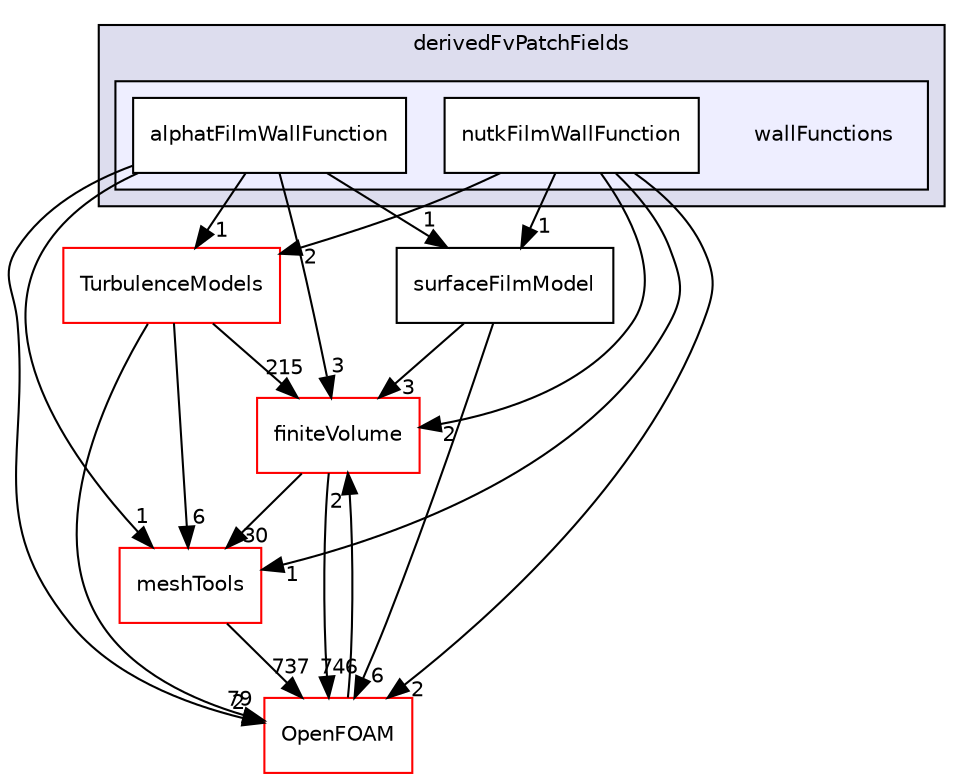 digraph "src/regionModels/surfaceFilmModels/derivedFvPatchFields/wallFunctions" {
  bgcolor=transparent;
  compound=true
  node [ fontsize="10", fontname="Helvetica"];
  edge [ labelfontsize="10", labelfontname="Helvetica"];
  subgraph clusterdir_14c53c78ec2b5d882a56315f8bf4c443 {
    graph [ bgcolor="#ddddee", pencolor="black", label="derivedFvPatchFields" fontname="Helvetica", fontsize="10", URL="dir_14c53c78ec2b5d882a56315f8bf4c443.html"]
  subgraph clusterdir_cfdac695740af545f1c570af283ec190 {
    graph [ bgcolor="#eeeeff", pencolor="black", label="" URL="dir_cfdac695740af545f1c570af283ec190.html"];
    dir_cfdac695740af545f1c570af283ec190 [shape=plaintext label="wallFunctions"];
    dir_3cf49c87b6fbcbf8f8f3d909b89e1c28 [shape=box label="alphatFilmWallFunction" color="black" fillcolor="white" style="filled" URL="dir_3cf49c87b6fbcbf8f8f3d909b89e1c28.html"];
    dir_bb382c1fcd32cb88799502a80d85a247 [shape=box label="nutkFilmWallFunction" color="black" fillcolor="white" style="filled" URL="dir_bb382c1fcd32cb88799502a80d85a247.html"];
  }
  }
  dir_9bd15774b555cf7259a6fa18f99fe99b [shape=box label="finiteVolume" color="red" URL="dir_9bd15774b555cf7259a6fa18f99fe99b.html"];
  dir_ae30ad0bef50cf391b24c614251bb9fd [shape=box label="meshTools" color="red" URL="dir_ae30ad0bef50cf391b24c614251bb9fd.html"];
  dir_1eda626aeac0f0ad2848c36acaa5d501 [shape=box label="TurbulenceModels" color="red" URL="dir_1eda626aeac0f0ad2848c36acaa5d501.html"];
  dir_318e28e1a51a420b88bf1d80f47d8e33 [shape=box label="surfaceFilmModel" URL="dir_318e28e1a51a420b88bf1d80f47d8e33.html"];
  dir_c5473ff19b20e6ec4dfe5c310b3778a8 [shape=box label="OpenFOAM" color="red" URL="dir_c5473ff19b20e6ec4dfe5c310b3778a8.html"];
  dir_9bd15774b555cf7259a6fa18f99fe99b->dir_ae30ad0bef50cf391b24c614251bb9fd [headlabel="30", labeldistance=1.5 headhref="dir_000896_001750.html"];
  dir_9bd15774b555cf7259a6fa18f99fe99b->dir_c5473ff19b20e6ec4dfe5c310b3778a8 [headlabel="746", labeldistance=1.5 headhref="dir_000896_001896.html"];
  dir_3cf49c87b6fbcbf8f8f3d909b89e1c28->dir_9bd15774b555cf7259a6fa18f99fe99b [headlabel="3", labeldistance=1.5 headhref="dir_002565_000896.html"];
  dir_3cf49c87b6fbcbf8f8f3d909b89e1c28->dir_ae30ad0bef50cf391b24c614251bb9fd [headlabel="1", labeldistance=1.5 headhref="dir_002565_001750.html"];
  dir_3cf49c87b6fbcbf8f8f3d909b89e1c28->dir_1eda626aeac0f0ad2848c36acaa5d501 [headlabel="1", labeldistance=1.5 headhref="dir_002565_000753.html"];
  dir_3cf49c87b6fbcbf8f8f3d909b89e1c28->dir_318e28e1a51a420b88bf1d80f47d8e33 [headlabel="1", labeldistance=1.5 headhref="dir_002565_002607.html"];
  dir_3cf49c87b6fbcbf8f8f3d909b89e1c28->dir_c5473ff19b20e6ec4dfe5c310b3778a8 [headlabel="2", labeldistance=1.5 headhref="dir_002565_001896.html"];
  dir_ae30ad0bef50cf391b24c614251bb9fd->dir_c5473ff19b20e6ec4dfe5c310b3778a8 [headlabel="737", labeldistance=1.5 headhref="dir_001750_001896.html"];
  dir_1eda626aeac0f0ad2848c36acaa5d501->dir_9bd15774b555cf7259a6fa18f99fe99b [headlabel="215", labeldistance=1.5 headhref="dir_000753_000896.html"];
  dir_1eda626aeac0f0ad2848c36acaa5d501->dir_ae30ad0bef50cf391b24c614251bb9fd [headlabel="6", labeldistance=1.5 headhref="dir_000753_001750.html"];
  dir_1eda626aeac0f0ad2848c36acaa5d501->dir_c5473ff19b20e6ec4dfe5c310b3778a8 [headlabel="79", labeldistance=1.5 headhref="dir_000753_001896.html"];
  dir_bb382c1fcd32cb88799502a80d85a247->dir_9bd15774b555cf7259a6fa18f99fe99b [headlabel="2", labeldistance=1.5 headhref="dir_002566_000896.html"];
  dir_bb382c1fcd32cb88799502a80d85a247->dir_ae30ad0bef50cf391b24c614251bb9fd [headlabel="1", labeldistance=1.5 headhref="dir_002566_001750.html"];
  dir_bb382c1fcd32cb88799502a80d85a247->dir_1eda626aeac0f0ad2848c36acaa5d501 [headlabel="2", labeldistance=1.5 headhref="dir_002566_000753.html"];
  dir_bb382c1fcd32cb88799502a80d85a247->dir_318e28e1a51a420b88bf1d80f47d8e33 [headlabel="1", labeldistance=1.5 headhref="dir_002566_002607.html"];
  dir_bb382c1fcd32cb88799502a80d85a247->dir_c5473ff19b20e6ec4dfe5c310b3778a8 [headlabel="2", labeldistance=1.5 headhref="dir_002566_001896.html"];
  dir_318e28e1a51a420b88bf1d80f47d8e33->dir_9bd15774b555cf7259a6fa18f99fe99b [headlabel="3", labeldistance=1.5 headhref="dir_002607_000896.html"];
  dir_318e28e1a51a420b88bf1d80f47d8e33->dir_c5473ff19b20e6ec4dfe5c310b3778a8 [headlabel="6", labeldistance=1.5 headhref="dir_002607_001896.html"];
  dir_c5473ff19b20e6ec4dfe5c310b3778a8->dir_9bd15774b555cf7259a6fa18f99fe99b [headlabel="2", labeldistance=1.5 headhref="dir_001896_000896.html"];
}
